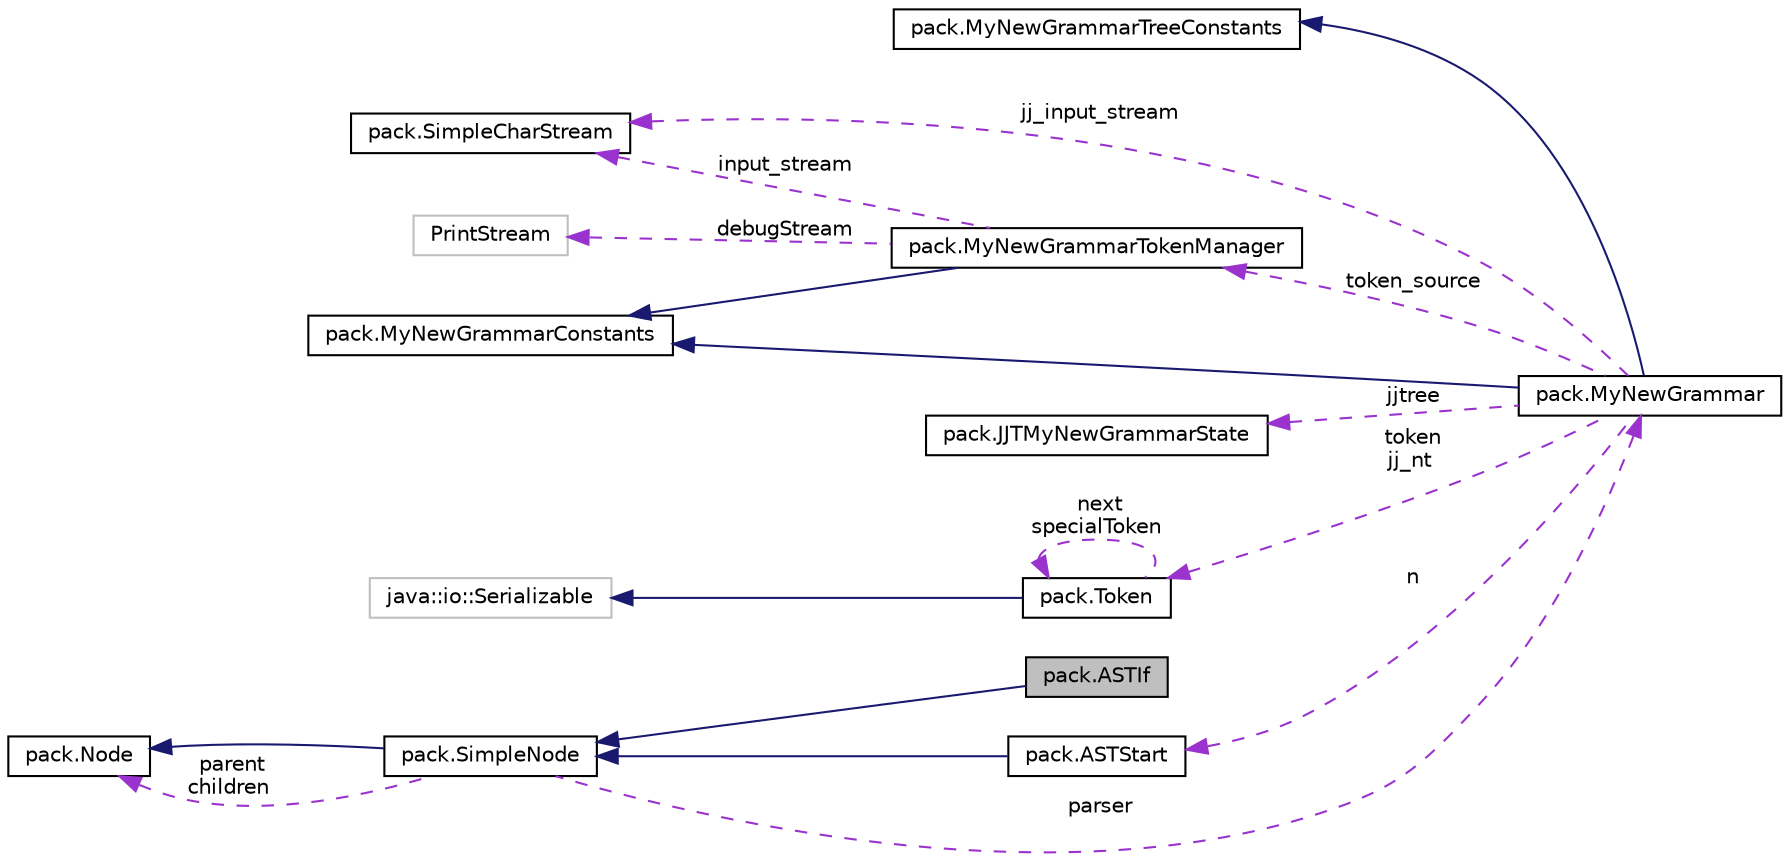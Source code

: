 digraph "pack.ASTIf"
{
  edge [fontname="Helvetica",fontsize="10",labelfontname="Helvetica",labelfontsize="10"];
  node [fontname="Helvetica",fontsize="10",shape=record];
  rankdir="LR";
  Node1 [label="pack.ASTIf",height=0.2,width=0.4,color="black", fillcolor="grey75", style="filled", fontcolor="black"];
  Node2 -> Node1 [dir="back",color="midnightblue",fontsize="10",style="solid",fontname="Helvetica"];
  Node2 [label="pack.SimpleNode",height=0.2,width=0.4,color="black", fillcolor="white", style="filled",URL="$classpack_1_1_simple_node.html"];
  Node3 -> Node2 [dir="back",color="midnightblue",fontsize="10",style="solid",fontname="Helvetica"];
  Node3 [label="pack.Node",height=0.2,width=0.4,color="black", fillcolor="white", style="filled",URL="$interfacepack_1_1_node.html"];
  Node3 -> Node2 [dir="back",color="darkorchid3",fontsize="10",style="dashed",label=" parent\nchildren" ,fontname="Helvetica"];
  Node4 -> Node2 [dir="back",color="darkorchid3",fontsize="10",style="dashed",label=" parser" ,fontname="Helvetica"];
  Node4 [label="pack.MyNewGrammar",height=0.2,width=0.4,color="black", fillcolor="white", style="filled",URL="$classpack_1_1_my_new_grammar.html"];
  Node5 -> Node4 [dir="back",color="midnightblue",fontsize="10",style="solid",fontname="Helvetica"];
  Node5 [label="pack.MyNewGrammarTreeConstants",height=0.2,width=0.4,color="black", fillcolor="white", style="filled",URL="$interfacepack_1_1_my_new_grammar_tree_constants.html"];
  Node6 -> Node4 [dir="back",color="midnightblue",fontsize="10",style="solid",fontname="Helvetica"];
  Node6 [label="pack.MyNewGrammarConstants",height=0.2,width=0.4,color="black", fillcolor="white", style="filled",URL="$interfacepack_1_1_my_new_grammar_constants.html"];
  Node7 -> Node4 [dir="back",color="darkorchid3",fontsize="10",style="dashed",label=" token_source" ,fontname="Helvetica"];
  Node7 [label="pack.MyNewGrammarTokenManager",height=0.2,width=0.4,color="black", fillcolor="white", style="filled",URL="$classpack_1_1_my_new_grammar_token_manager.html"];
  Node6 -> Node7 [dir="back",color="midnightblue",fontsize="10",style="solid",fontname="Helvetica"];
  Node8 -> Node7 [dir="back",color="darkorchid3",fontsize="10",style="dashed",label=" input_stream" ,fontname="Helvetica"];
  Node8 [label="pack.SimpleCharStream",height=0.2,width=0.4,color="black", fillcolor="white", style="filled",URL="$classpack_1_1_simple_char_stream.html"];
  Node9 -> Node7 [dir="back",color="darkorchid3",fontsize="10",style="dashed",label=" debugStream" ,fontname="Helvetica"];
  Node9 [label="PrintStream",height=0.2,width=0.4,color="grey75", fillcolor="white", style="filled"];
  Node10 -> Node4 [dir="back",color="darkorchid3",fontsize="10",style="dashed",label=" n" ,fontname="Helvetica"];
  Node10 [label="pack.ASTStart",height=0.2,width=0.4,color="black", fillcolor="white", style="filled",URL="$classpack_1_1_a_s_t_start.html"];
  Node2 -> Node10 [dir="back",color="midnightblue",fontsize="10",style="solid",fontname="Helvetica"];
  Node8 -> Node4 [dir="back",color="darkorchid3",fontsize="10",style="dashed",label=" jj_input_stream" ,fontname="Helvetica"];
  Node11 -> Node4 [dir="back",color="darkorchid3",fontsize="10",style="dashed",label=" jjtree" ,fontname="Helvetica"];
  Node11 [label="pack.JJTMyNewGrammarState",height=0.2,width=0.4,color="black", fillcolor="white", style="filled",URL="$classpack_1_1_j_j_t_my_new_grammar_state.html"];
  Node12 -> Node4 [dir="back",color="darkorchid3",fontsize="10",style="dashed",label=" token\njj_nt" ,fontname="Helvetica"];
  Node12 [label="pack.Token",height=0.2,width=0.4,color="black", fillcolor="white", style="filled",URL="$classpack_1_1_token.html"];
  Node13 -> Node12 [dir="back",color="midnightblue",fontsize="10",style="solid",fontname="Helvetica"];
  Node13 [label="java::io::Serializable",height=0.2,width=0.4,color="grey75", fillcolor="white", style="filled"];
  Node12 -> Node12 [dir="back",color="darkorchid3",fontsize="10",style="dashed",label=" next\nspecialToken" ,fontname="Helvetica"];
}
